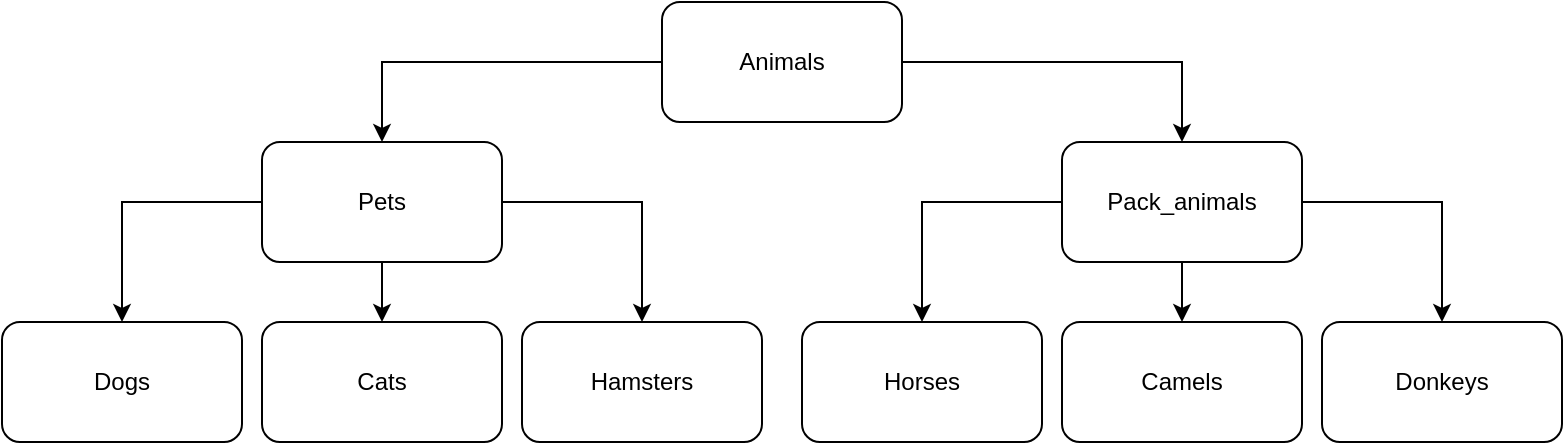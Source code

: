 <mxfile version="24.6.4" type="device">
  <diagram name="Страница — 1" id="Y26oN_hSy6eY8T9iJDnC">
    <mxGraphModel dx="794" dy="420" grid="1" gridSize="10" guides="1" tooltips="1" connect="1" arrows="1" fold="1" page="1" pageScale="1" pageWidth="827" pageHeight="1169" math="0" shadow="0">
      <root>
        <mxCell id="0" />
        <mxCell id="1" parent="0" />
        <mxCell id="Ia7RQLZSHbA2BtSLsI_K-2" style="edgeStyle=orthogonalEdgeStyle;rounded=0;orthogonalLoop=1;jettySize=auto;html=1;exitX=0;exitY=0.5;exitDx=0;exitDy=0;entryX=0.5;entryY=0;entryDx=0;entryDy=0;" edge="1" parent="1" source="Ia7RQLZSHbA2BtSLsI_K-1" target="Ia7RQLZSHbA2BtSLsI_K-4">
          <mxGeometry relative="1" as="geometry">
            <mxPoint x="280" y="120" as="targetPoint" />
            <Array as="points">
              <mxPoint x="220" y="80" />
            </Array>
          </mxGeometry>
        </mxCell>
        <mxCell id="Ia7RQLZSHbA2BtSLsI_K-1" value="Animals" style="rounded=1;whiteSpace=wrap;html=1;" vertex="1" parent="1">
          <mxGeometry x="360" y="50" width="120" height="60" as="geometry" />
        </mxCell>
        <mxCell id="Ia7RQLZSHbA2BtSLsI_K-3" style="edgeStyle=orthogonalEdgeStyle;rounded=0;orthogonalLoop=1;jettySize=auto;html=1;exitX=1;exitY=0.5;exitDx=0;exitDy=0;entryX=0.5;entryY=0;entryDx=0;entryDy=0;" edge="1" parent="1" source="Ia7RQLZSHbA2BtSLsI_K-1" target="Ia7RQLZSHbA2BtSLsI_K-6">
          <mxGeometry relative="1" as="geometry">
            <mxPoint x="540" y="120" as="targetPoint" />
            <mxPoint x="500" y="70" as="sourcePoint" />
            <Array as="points">
              <mxPoint x="620" y="80" />
            </Array>
          </mxGeometry>
        </mxCell>
        <mxCell id="Ia7RQLZSHbA2BtSLsI_K-7" style="edgeStyle=orthogonalEdgeStyle;rounded=0;orthogonalLoop=1;jettySize=auto;html=1;exitX=0.5;exitY=1;exitDx=0;exitDy=0;entryX=0.5;entryY=0;entryDx=0;entryDy=0;" edge="1" parent="1" source="Ia7RQLZSHbA2BtSLsI_K-4" target="Ia7RQLZSHbA2BtSLsI_K-10">
          <mxGeometry relative="1" as="geometry">
            <mxPoint x="220" y="200" as="targetPoint" />
          </mxGeometry>
        </mxCell>
        <mxCell id="Ia7RQLZSHbA2BtSLsI_K-15" style="edgeStyle=orthogonalEdgeStyle;rounded=0;orthogonalLoop=1;jettySize=auto;html=1;exitX=1;exitY=0.5;exitDx=0;exitDy=0;entryX=0.5;entryY=0;entryDx=0;entryDy=0;" edge="1" parent="1" source="Ia7RQLZSHbA2BtSLsI_K-4" target="Ia7RQLZSHbA2BtSLsI_K-11">
          <mxGeometry relative="1" as="geometry" />
        </mxCell>
        <mxCell id="Ia7RQLZSHbA2BtSLsI_K-16" style="edgeStyle=orthogonalEdgeStyle;rounded=0;orthogonalLoop=1;jettySize=auto;html=1;exitX=0;exitY=0.5;exitDx=0;exitDy=0;" edge="1" parent="1" source="Ia7RQLZSHbA2BtSLsI_K-4" target="Ia7RQLZSHbA2BtSLsI_K-9">
          <mxGeometry relative="1" as="geometry" />
        </mxCell>
        <mxCell id="Ia7RQLZSHbA2BtSLsI_K-4" value="Pets" style="rounded=1;whiteSpace=wrap;html=1;" vertex="1" parent="1">
          <mxGeometry x="160" y="120" width="120" height="60" as="geometry" />
        </mxCell>
        <mxCell id="Ia7RQLZSHbA2BtSLsI_K-8" style="edgeStyle=orthogonalEdgeStyle;rounded=0;orthogonalLoop=1;jettySize=auto;html=1;exitX=0.5;exitY=1;exitDx=0;exitDy=0;entryX=0.5;entryY=0;entryDx=0;entryDy=0;" edge="1" parent="1" source="Ia7RQLZSHbA2BtSLsI_K-6" target="Ia7RQLZSHbA2BtSLsI_K-13">
          <mxGeometry relative="1" as="geometry">
            <mxPoint x="540" y="200" as="targetPoint" />
          </mxGeometry>
        </mxCell>
        <mxCell id="Ia7RQLZSHbA2BtSLsI_K-17" style="edgeStyle=orthogonalEdgeStyle;rounded=0;orthogonalLoop=1;jettySize=auto;html=1;exitX=0;exitY=0.5;exitDx=0;exitDy=0;entryX=0.5;entryY=0;entryDx=0;entryDy=0;" edge="1" parent="1" source="Ia7RQLZSHbA2BtSLsI_K-6" target="Ia7RQLZSHbA2BtSLsI_K-12">
          <mxGeometry relative="1" as="geometry" />
        </mxCell>
        <mxCell id="Ia7RQLZSHbA2BtSLsI_K-18" style="edgeStyle=orthogonalEdgeStyle;rounded=0;orthogonalLoop=1;jettySize=auto;html=1;exitX=1;exitY=0.5;exitDx=0;exitDy=0;entryX=0.5;entryY=0;entryDx=0;entryDy=0;" edge="1" parent="1" source="Ia7RQLZSHbA2BtSLsI_K-6" target="Ia7RQLZSHbA2BtSLsI_K-14">
          <mxGeometry relative="1" as="geometry" />
        </mxCell>
        <mxCell id="Ia7RQLZSHbA2BtSLsI_K-6" value="Pack_animals" style="rounded=1;whiteSpace=wrap;html=1;" vertex="1" parent="1">
          <mxGeometry x="560" y="120" width="120" height="60" as="geometry" />
        </mxCell>
        <mxCell id="Ia7RQLZSHbA2BtSLsI_K-9" value="Dogs" style="rounded=1;whiteSpace=wrap;html=1;" vertex="1" parent="1">
          <mxGeometry x="30" y="210" width="120" height="60" as="geometry" />
        </mxCell>
        <mxCell id="Ia7RQLZSHbA2BtSLsI_K-10" value="Cats" style="rounded=1;whiteSpace=wrap;html=1;" vertex="1" parent="1">
          <mxGeometry x="160" y="210" width="120" height="60" as="geometry" />
        </mxCell>
        <mxCell id="Ia7RQLZSHbA2BtSLsI_K-11" value="Hamsters" style="rounded=1;whiteSpace=wrap;html=1;" vertex="1" parent="1">
          <mxGeometry x="290" y="210" width="120" height="60" as="geometry" />
        </mxCell>
        <mxCell id="Ia7RQLZSHbA2BtSLsI_K-12" value="Horses" style="rounded=1;whiteSpace=wrap;html=1;" vertex="1" parent="1">
          <mxGeometry x="430" y="210" width="120" height="60" as="geometry" />
        </mxCell>
        <mxCell id="Ia7RQLZSHbA2BtSLsI_K-13" value="Camels" style="rounded=1;whiteSpace=wrap;html=1;" vertex="1" parent="1">
          <mxGeometry x="560" y="210" width="120" height="60" as="geometry" />
        </mxCell>
        <mxCell id="Ia7RQLZSHbA2BtSLsI_K-14" value="Donkeys" style="rounded=1;whiteSpace=wrap;html=1;" vertex="1" parent="1">
          <mxGeometry x="690" y="210" width="120" height="60" as="geometry" />
        </mxCell>
      </root>
    </mxGraphModel>
  </diagram>
</mxfile>
